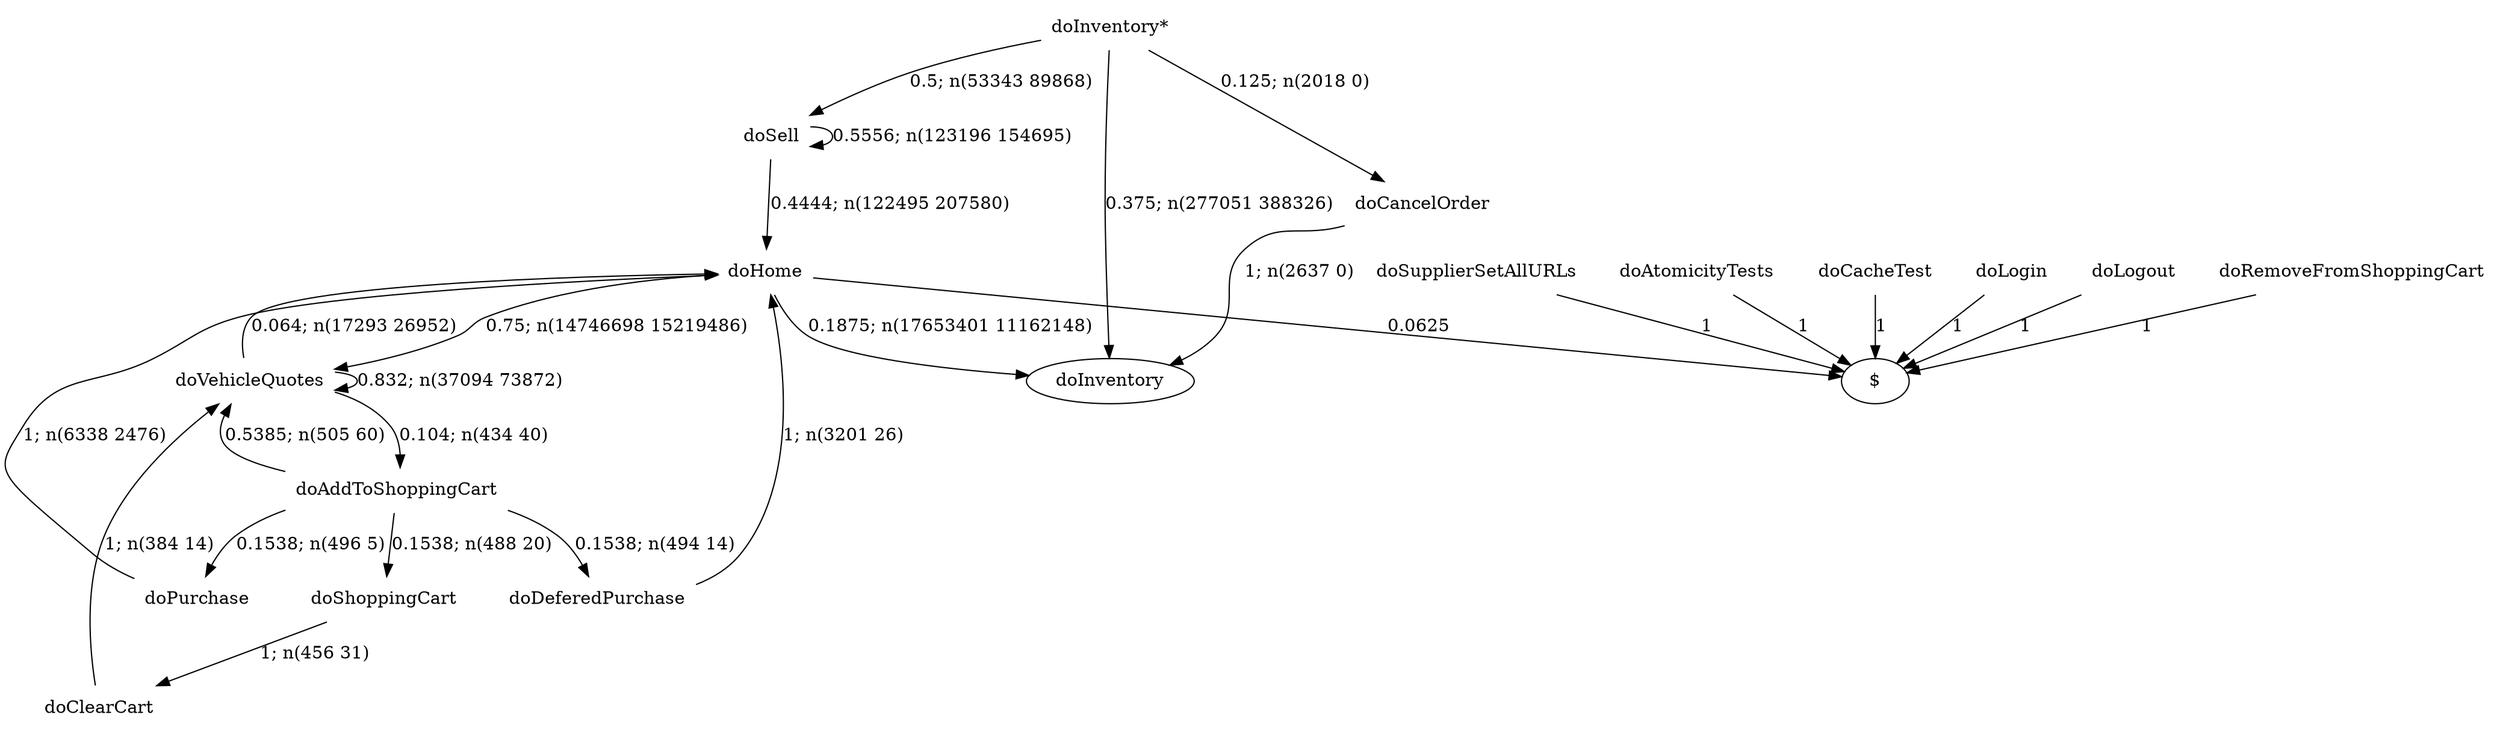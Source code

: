 digraph G {"doInventory*" [label="doInventory*",shape=none];"doSupplierSetAllURLs" [label="doSupplierSetAllURLs",shape=none];"doAtomicityTests" [label="doAtomicityTests",shape=none];"doCacheTest" [label="doCacheTest",shape=none];"doLogin" [label="doLogin",shape=none];"doVehicleQuotes" [label="doVehicleQuotes",shape=none];"doAddToShoppingCart" [label="doAddToShoppingCart",shape=none];"doDeferedPurchase" [label="doDeferedPurchase",shape=none];"doHome" [label="doHome",shape=none];"doShoppingCart" [label="doShoppingCart",shape=none];"doClearCart" [label="doClearCart",shape=none];"doPurchase" [label="doPurchase",shape=none];"doSell" [label="doSell",shape=none];"doLogout" [label="doLogout",shape=none];"doCancelOrder" [label="doCancelOrder",shape=none];"doRemoveFromShoppingCart" [label="doRemoveFromShoppingCart",shape=none];"doInventory*"->"doInventory" [style=solid,label="0.375; n(277051 388326)"];"doInventory*"->"doSell" [style=solid,label="0.5; n(53343 89868)"];"doInventory*"->"doCancelOrder" [style=solid,label="0.125; n(2018 0)"];"doSupplierSetAllURLs"->"$" [style=solid,label="1"];"doAtomicityTests"->"$" [style=solid,label="1"];"doCacheTest"->"$" [style=solid,label="1"];"doLogin"->"$" [style=solid,label="1"];"doVehicleQuotes"->"doVehicleQuotes" [style=solid,label="0.832; n(37094 73872)"];"doVehicleQuotes"->"doAddToShoppingCart" [style=solid,label="0.104; n(434 40)"];"doVehicleQuotes"->"doHome" [style=solid,label="0.064; n(17293 26952)"];"doAddToShoppingCart"->"doVehicleQuotes" [style=solid,label="0.5385; n(505 60)"];"doAddToShoppingCart"->"doDeferedPurchase" [style=solid,label="0.1538; n(494 14)"];"doAddToShoppingCart"->"doShoppingCart" [style=solid,label="0.1538; n(488 20)"];"doAddToShoppingCart"->"doPurchase" [style=solid,label="0.1538; n(496 5)"];"doDeferedPurchase"->"doHome" [style=solid,label="1; n(3201 26)"];"doHome"->"doInventory" [style=solid,label="0.1875; n(17653401 11162148)"];"doHome"->"doVehicleQuotes" [style=solid,label="0.75; n(14746698 15219486)"];"doHome"->"$" [style=solid,label="0.0625"];"doShoppingCart"->"doClearCart" [style=solid,label="1; n(456 31)"];"doClearCart"->"doVehicleQuotes" [style=solid,label="1; n(384 14)"];"doPurchase"->"doHome" [style=solid,label="1; n(6338 2476)"];"doSell"->"doHome" [style=solid,label="0.4444; n(122495 207580)"];"doSell"->"doSell" [style=solid,label="0.5556; n(123196 154695)"];"doLogout"->"$" [style=solid,label="1"];"doCancelOrder"->"doInventory" [style=solid,label="1; n(2637 0)"];"doRemoveFromShoppingCart"->"$" [style=solid,label="1"];}
